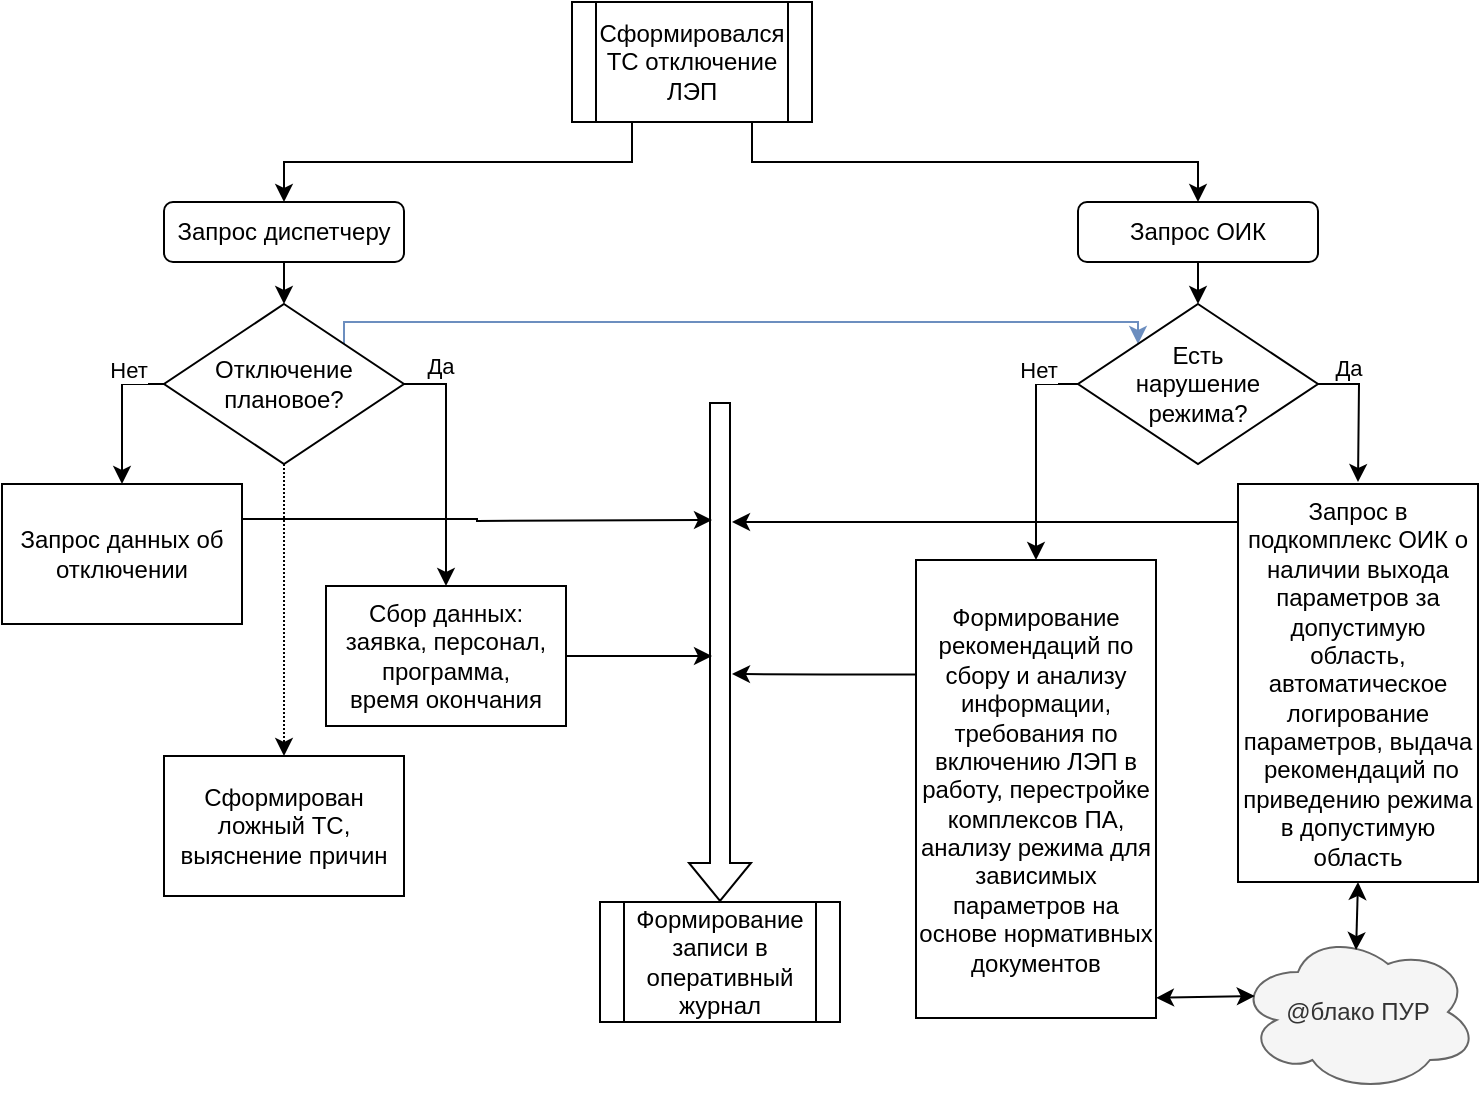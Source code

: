 <mxfile version="19.0.0" type="github">
  <diagram id="C5RBs43oDa-KdzZeNtuy" name="Page-1">
    <mxGraphModel dx="788" dy="518" grid="1" gridSize="10" guides="1" tooltips="1" connect="1" arrows="1" fold="1" page="1" pageScale="1" pageWidth="827" pageHeight="1169" math="0" shadow="0">
      <root>
        <mxCell id="WIyWlLk6GJQsqaUBKTNV-0" />
        <mxCell id="WIyWlLk6GJQsqaUBKTNV-1" parent="WIyWlLk6GJQsqaUBKTNV-0" />
        <mxCell id="t1qy27uWSAux4-Ufw2B2-17" style="edgeStyle=orthogonalEdgeStyle;rounded=0;orthogonalLoop=1;jettySize=auto;html=1;exitX=0;exitY=0.5;exitDx=0;exitDy=0;entryX=0.5;entryY=0;entryDx=0;entryDy=0;" edge="1" parent="WIyWlLk6GJQsqaUBKTNV-1" source="t1qy27uWSAux4-Ufw2B2-0" target="t1qy27uWSAux4-Ufw2B2-16">
          <mxGeometry relative="1" as="geometry" />
        </mxCell>
        <mxCell id="t1qy27uWSAux4-Ufw2B2-19" value="Нет" style="edgeLabel;html=1;align=center;verticalAlign=bottom;resizable=0;points=[];" vertex="1" connectable="0" parent="t1qy27uWSAux4-Ufw2B2-17">
          <mxGeometry x="-0.496" y="1" relative="1" as="geometry">
            <mxPoint as="offset" />
          </mxGeometry>
        </mxCell>
        <mxCell id="t1qy27uWSAux4-Ufw2B2-18" style="edgeStyle=orthogonalEdgeStyle;rounded=0;orthogonalLoop=1;jettySize=auto;html=1;exitX=1;exitY=0.5;exitDx=0;exitDy=0;entryX=0.5;entryY=0;entryDx=0;entryDy=0;" edge="1" parent="WIyWlLk6GJQsqaUBKTNV-1" source="t1qy27uWSAux4-Ufw2B2-0" target="t1qy27uWSAux4-Ufw2B2-15">
          <mxGeometry relative="1" as="geometry" />
        </mxCell>
        <mxCell id="t1qy27uWSAux4-Ufw2B2-20" value="Да" style="edgeLabel;html=1;align=center;verticalAlign=bottom;resizable=0;points=[];" vertex="1" connectable="0" parent="t1qy27uWSAux4-Ufw2B2-18">
          <mxGeometry x="-0.63" y="-3" relative="1" as="geometry">
            <mxPoint y="-2" as="offset" />
          </mxGeometry>
        </mxCell>
        <mxCell id="t1qy27uWSAux4-Ufw2B2-35" style="edgeStyle=orthogonalEdgeStyle;rounded=0;orthogonalLoop=1;jettySize=auto;html=1;exitX=0.5;exitY=1;exitDx=0;exitDy=0;entryX=0.5;entryY=0;entryDx=0;entryDy=0;dashed=1;dashPattern=1 1;" edge="1" parent="WIyWlLk6GJQsqaUBKTNV-1" source="t1qy27uWSAux4-Ufw2B2-0" target="t1qy27uWSAux4-Ufw2B2-31">
          <mxGeometry relative="1" as="geometry" />
        </mxCell>
        <mxCell id="t1qy27uWSAux4-Ufw2B2-40" style="edgeStyle=orthogonalEdgeStyle;rounded=0;orthogonalLoop=1;jettySize=auto;html=1;exitX=1;exitY=0;exitDx=0;exitDy=0;entryX=0;entryY=0;entryDx=0;entryDy=0;strokeColor=#6c8ebf;fillColor=#dae8fc;" edge="1" parent="WIyWlLk6GJQsqaUBKTNV-1" source="t1qy27uWSAux4-Ufw2B2-0" target="t1qy27uWSAux4-Ufw2B2-10">
          <mxGeometry relative="1" as="geometry">
            <Array as="points">
              <mxPoint x="226" y="200" />
              <mxPoint x="623" y="200" />
            </Array>
          </mxGeometry>
        </mxCell>
        <mxCell id="t1qy27uWSAux4-Ufw2B2-0" value="Отключение&lt;br&gt;плановое?" style="rhombus;whiteSpace=wrap;html=1;" vertex="1" parent="WIyWlLk6GJQsqaUBKTNV-1">
          <mxGeometry x="136" y="191" width="120" height="80" as="geometry" />
        </mxCell>
        <mxCell id="t1qy27uWSAux4-Ufw2B2-7" style="edgeStyle=orthogonalEdgeStyle;rounded=0;orthogonalLoop=1;jettySize=auto;html=1;exitX=0.75;exitY=1;exitDx=0;exitDy=0;entryX=0.5;entryY=0;entryDx=0;entryDy=0;" edge="1" parent="WIyWlLk6GJQsqaUBKTNV-1" source="t1qy27uWSAux4-Ufw2B2-2" target="t1qy27uWSAux4-Ufw2B2-4">
          <mxGeometry relative="1" as="geometry" />
        </mxCell>
        <mxCell id="t1qy27uWSAux4-Ufw2B2-8" style="edgeStyle=orthogonalEdgeStyle;rounded=0;orthogonalLoop=1;jettySize=auto;html=1;exitX=0.25;exitY=1;exitDx=0;exitDy=0;" edge="1" parent="WIyWlLk6GJQsqaUBKTNV-1" source="t1qy27uWSAux4-Ufw2B2-2" target="t1qy27uWSAux4-Ufw2B2-3">
          <mxGeometry relative="1" as="geometry" />
        </mxCell>
        <mxCell id="t1qy27uWSAux4-Ufw2B2-2" value="Сформировался ТС отключение ЛЭП" style="shape=process;whiteSpace=wrap;html=1;backgroundOutline=1;" vertex="1" parent="WIyWlLk6GJQsqaUBKTNV-1">
          <mxGeometry x="340" y="40" width="120" height="60" as="geometry" />
        </mxCell>
        <mxCell id="t1qy27uWSAux4-Ufw2B2-12" style="edgeStyle=orthogonalEdgeStyle;rounded=0;orthogonalLoop=1;jettySize=auto;html=1;exitX=0.5;exitY=1;exitDx=0;exitDy=0;entryX=0.5;entryY=0;entryDx=0;entryDy=0;" edge="1" parent="WIyWlLk6GJQsqaUBKTNV-1" source="t1qy27uWSAux4-Ufw2B2-3" target="t1qy27uWSAux4-Ufw2B2-0">
          <mxGeometry relative="1" as="geometry" />
        </mxCell>
        <mxCell id="t1qy27uWSAux4-Ufw2B2-3" value="Запрос диспетчеру" style="rounded=1;whiteSpace=wrap;html=1;" vertex="1" parent="WIyWlLk6GJQsqaUBKTNV-1">
          <mxGeometry x="136" y="140" width="120" height="30" as="geometry" />
        </mxCell>
        <mxCell id="t1qy27uWSAux4-Ufw2B2-13" style="edgeStyle=orthogonalEdgeStyle;rounded=0;orthogonalLoop=1;jettySize=auto;html=1;exitX=0.5;exitY=1;exitDx=0;exitDy=0;entryX=0.5;entryY=0;entryDx=0;entryDy=0;" edge="1" parent="WIyWlLk6GJQsqaUBKTNV-1" source="t1qy27uWSAux4-Ufw2B2-4" target="t1qy27uWSAux4-Ufw2B2-10">
          <mxGeometry relative="1" as="geometry" />
        </mxCell>
        <mxCell id="t1qy27uWSAux4-Ufw2B2-4" value="Запрос ОИК" style="rounded=1;whiteSpace=wrap;html=1;" vertex="1" parent="WIyWlLk6GJQsqaUBKTNV-1">
          <mxGeometry x="593" y="140" width="120" height="30" as="geometry" />
        </mxCell>
        <mxCell id="t1qy27uWSAux4-Ufw2B2-27" style="edgeStyle=orthogonalEdgeStyle;rounded=0;orthogonalLoop=1;jettySize=auto;html=1;exitX=0;exitY=0.5;exitDx=0;exitDy=0;entryX=0.5;entryY=0;entryDx=0;entryDy=0;" edge="1" parent="WIyWlLk6GJQsqaUBKTNV-1" source="t1qy27uWSAux4-Ufw2B2-10" target="t1qy27uWSAux4-Ufw2B2-25">
          <mxGeometry relative="1" as="geometry">
            <mxPoint x="573" y="280" as="targetPoint" />
          </mxGeometry>
        </mxCell>
        <mxCell id="t1qy27uWSAux4-Ufw2B2-29" value="Нет" style="edgeLabel;html=1;align=center;verticalAlign=bottom;resizable=0;points=[];" vertex="1" connectable="0" parent="t1qy27uWSAux4-Ufw2B2-27">
          <mxGeometry x="-0.594" y="1" relative="1" as="geometry">
            <mxPoint as="offset" />
          </mxGeometry>
        </mxCell>
        <mxCell id="t1qy27uWSAux4-Ufw2B2-28" style="edgeStyle=orthogonalEdgeStyle;rounded=0;orthogonalLoop=1;jettySize=auto;html=1;exitX=1;exitY=0.5;exitDx=0;exitDy=0;" edge="1" parent="WIyWlLk6GJQsqaUBKTNV-1" source="t1qy27uWSAux4-Ufw2B2-10">
          <mxGeometry relative="1" as="geometry">
            <mxPoint x="733" y="280" as="targetPoint" />
          </mxGeometry>
        </mxCell>
        <mxCell id="t1qy27uWSAux4-Ufw2B2-30" value="Да" style="edgeLabel;html=1;align=center;verticalAlign=bottom;resizable=0;points=[];" vertex="1" connectable="0" parent="t1qy27uWSAux4-Ufw2B2-28">
          <mxGeometry x="-0.565" y="-2" relative="1" as="geometry">
            <mxPoint y="-2" as="offset" />
          </mxGeometry>
        </mxCell>
        <mxCell id="t1qy27uWSAux4-Ufw2B2-10" value="Есть&lt;br&gt;нарушение&lt;br&gt;режима?" style="rhombus;whiteSpace=wrap;html=1;" vertex="1" parent="WIyWlLk6GJQsqaUBKTNV-1">
          <mxGeometry x="593" y="191" width="120" height="80" as="geometry" />
        </mxCell>
        <mxCell id="t1qy27uWSAux4-Ufw2B2-45" style="edgeStyle=orthogonalEdgeStyle;rounded=0;orthogonalLoop=1;jettySize=auto;html=1;exitX=1;exitY=0.5;exitDx=0;exitDy=0;strokeColor=default;" edge="1" parent="WIyWlLk6GJQsqaUBKTNV-1" source="t1qy27uWSAux4-Ufw2B2-15">
          <mxGeometry relative="1" as="geometry">
            <mxPoint x="410" y="367" as="targetPoint" />
          </mxGeometry>
        </mxCell>
        <mxCell id="t1qy27uWSAux4-Ufw2B2-15" value="Сбор данных: заявка, персонал, программа,&lt;br&gt;время окончания" style="rounded=0;whiteSpace=wrap;html=1;" vertex="1" parent="WIyWlLk6GJQsqaUBKTNV-1">
          <mxGeometry x="217" y="332" width="120" height="70" as="geometry" />
        </mxCell>
        <mxCell id="t1qy27uWSAux4-Ufw2B2-44" style="edgeStyle=orthogonalEdgeStyle;rounded=0;orthogonalLoop=1;jettySize=auto;html=1;exitX=1;exitY=0.25;exitDx=0;exitDy=0;strokeColor=default;" edge="1" parent="WIyWlLk6GJQsqaUBKTNV-1" source="t1qy27uWSAux4-Ufw2B2-16">
          <mxGeometry relative="1" as="geometry">
            <mxPoint x="410" y="299" as="targetPoint" />
          </mxGeometry>
        </mxCell>
        <mxCell id="t1qy27uWSAux4-Ufw2B2-16" value="Запрос данных об отключении" style="rounded=0;whiteSpace=wrap;html=1;" vertex="1" parent="WIyWlLk6GJQsqaUBKTNV-1">
          <mxGeometry x="55" y="281" width="120" height="70" as="geometry" />
        </mxCell>
        <mxCell id="t1qy27uWSAux4-Ufw2B2-46" style="edgeStyle=orthogonalEdgeStyle;rounded=0;orthogonalLoop=1;jettySize=auto;html=1;exitX=0;exitY=0.25;exitDx=0;exitDy=0;strokeColor=default;" edge="1" parent="WIyWlLk6GJQsqaUBKTNV-1" source="t1qy27uWSAux4-Ufw2B2-25">
          <mxGeometry relative="1" as="geometry">
            <mxPoint x="420" y="376" as="targetPoint" />
          </mxGeometry>
        </mxCell>
        <mxCell id="t1qy27uWSAux4-Ufw2B2-25" value="Формирование рекомендаций по сбору и анализу информации, требования по включению ЛЭП в работу, перестройке комплексов ПА, анализу режима для зависимых параметров на основе нормативных документов" style="rounded=0;whiteSpace=wrap;html=1;" vertex="1" parent="WIyWlLk6GJQsqaUBKTNV-1">
          <mxGeometry x="512" y="319" width="120" height="229" as="geometry" />
        </mxCell>
        <mxCell id="t1qy27uWSAux4-Ufw2B2-47" style="edgeStyle=orthogonalEdgeStyle;rounded=0;orthogonalLoop=1;jettySize=auto;html=1;exitX=0;exitY=0.09;exitDx=0;exitDy=0;strokeColor=default;exitPerimeter=0;" edge="1" parent="WIyWlLk6GJQsqaUBKTNV-1" source="t1qy27uWSAux4-Ufw2B2-26">
          <mxGeometry relative="1" as="geometry">
            <mxPoint x="420" y="300" as="targetPoint" />
            <Array as="points">
              <mxPoint x="707" y="300" />
            </Array>
          </mxGeometry>
        </mxCell>
        <mxCell id="t1qy27uWSAux4-Ufw2B2-26" value="Запрос в подкомплекс ОИК о наличии выхода параметров за допустимую область, автоматическое логирование параметров, выдача &amp;nbsp;рекомендаций по приведению режима в допустимую область" style="rounded=0;whiteSpace=wrap;html=1;" vertex="1" parent="WIyWlLk6GJQsqaUBKTNV-1">
          <mxGeometry x="673" y="281" width="120" height="199" as="geometry" />
        </mxCell>
        <mxCell id="t1qy27uWSAux4-Ufw2B2-31" value="Сформирован ложный ТС, выяснение причин" style="rounded=0;whiteSpace=wrap;html=1;" vertex="1" parent="WIyWlLk6GJQsqaUBKTNV-1">
          <mxGeometry x="136" y="417" width="120" height="70" as="geometry" />
        </mxCell>
        <mxCell id="t1qy27uWSAux4-Ufw2B2-42" value="Формирование записи в оперативный&lt;br&gt;журнал" style="shape=process;whiteSpace=wrap;html=1;backgroundOutline=1;" vertex="1" parent="WIyWlLk6GJQsqaUBKTNV-1">
          <mxGeometry x="354" y="490" width="120" height="60" as="geometry" />
        </mxCell>
        <mxCell id="t1qy27uWSAux4-Ufw2B2-43" value="" style="shape=flexArrow;endArrow=classic;html=1;rounded=0;strokeColor=default;entryX=0.5;entryY=0;entryDx=0;entryDy=0;" edge="1" parent="WIyWlLk6GJQsqaUBKTNV-1" target="t1qy27uWSAux4-Ufw2B2-42">
          <mxGeometry width="50" height="50" relative="1" as="geometry">
            <mxPoint x="414" y="240" as="sourcePoint" />
            <mxPoint x="490" y="260" as="targetPoint" />
          </mxGeometry>
        </mxCell>
        <mxCell id="t1qy27uWSAux4-Ufw2B2-48" value="@блако ПУР" style="ellipse;shape=cloud;whiteSpace=wrap;html=1;fillColor=#f5f5f5;fontColor=#333333;strokeColor=#666666;" vertex="1" parent="WIyWlLk6GJQsqaUBKTNV-1">
          <mxGeometry x="673" y="505" width="120" height="80" as="geometry" />
        </mxCell>
        <mxCell id="t1qy27uWSAux4-Ufw2B2-51" value="" style="endArrow=classic;startArrow=classic;html=1;rounded=0;strokeColor=default;entryX=0.5;entryY=1;entryDx=0;entryDy=0;exitX=0.492;exitY=0.113;exitDx=0;exitDy=0;exitPerimeter=0;" edge="1" parent="WIyWlLk6GJQsqaUBKTNV-1" source="t1qy27uWSAux4-Ufw2B2-48" target="t1qy27uWSAux4-Ufw2B2-26">
          <mxGeometry width="50" height="50" relative="1" as="geometry">
            <mxPoint x="406" y="450" as="sourcePoint" />
            <mxPoint x="456" y="400" as="targetPoint" />
          </mxGeometry>
        </mxCell>
        <mxCell id="t1qy27uWSAux4-Ufw2B2-52" value="" style="endArrow=classic;startArrow=classic;html=1;rounded=0;strokeColor=default;entryX=0.07;entryY=0.4;entryDx=0;entryDy=0;entryPerimeter=0;exitX=1;exitY=0.956;exitDx=0;exitDy=0;exitPerimeter=0;" edge="1" parent="WIyWlLk6GJQsqaUBKTNV-1" source="t1qy27uWSAux4-Ufw2B2-25" target="t1qy27uWSAux4-Ufw2B2-48">
          <mxGeometry width="50" height="50" relative="1" as="geometry">
            <mxPoint x="406" y="450" as="sourcePoint" />
            <mxPoint x="456" y="400" as="targetPoint" />
          </mxGeometry>
        </mxCell>
      </root>
    </mxGraphModel>
  </diagram>
</mxfile>
